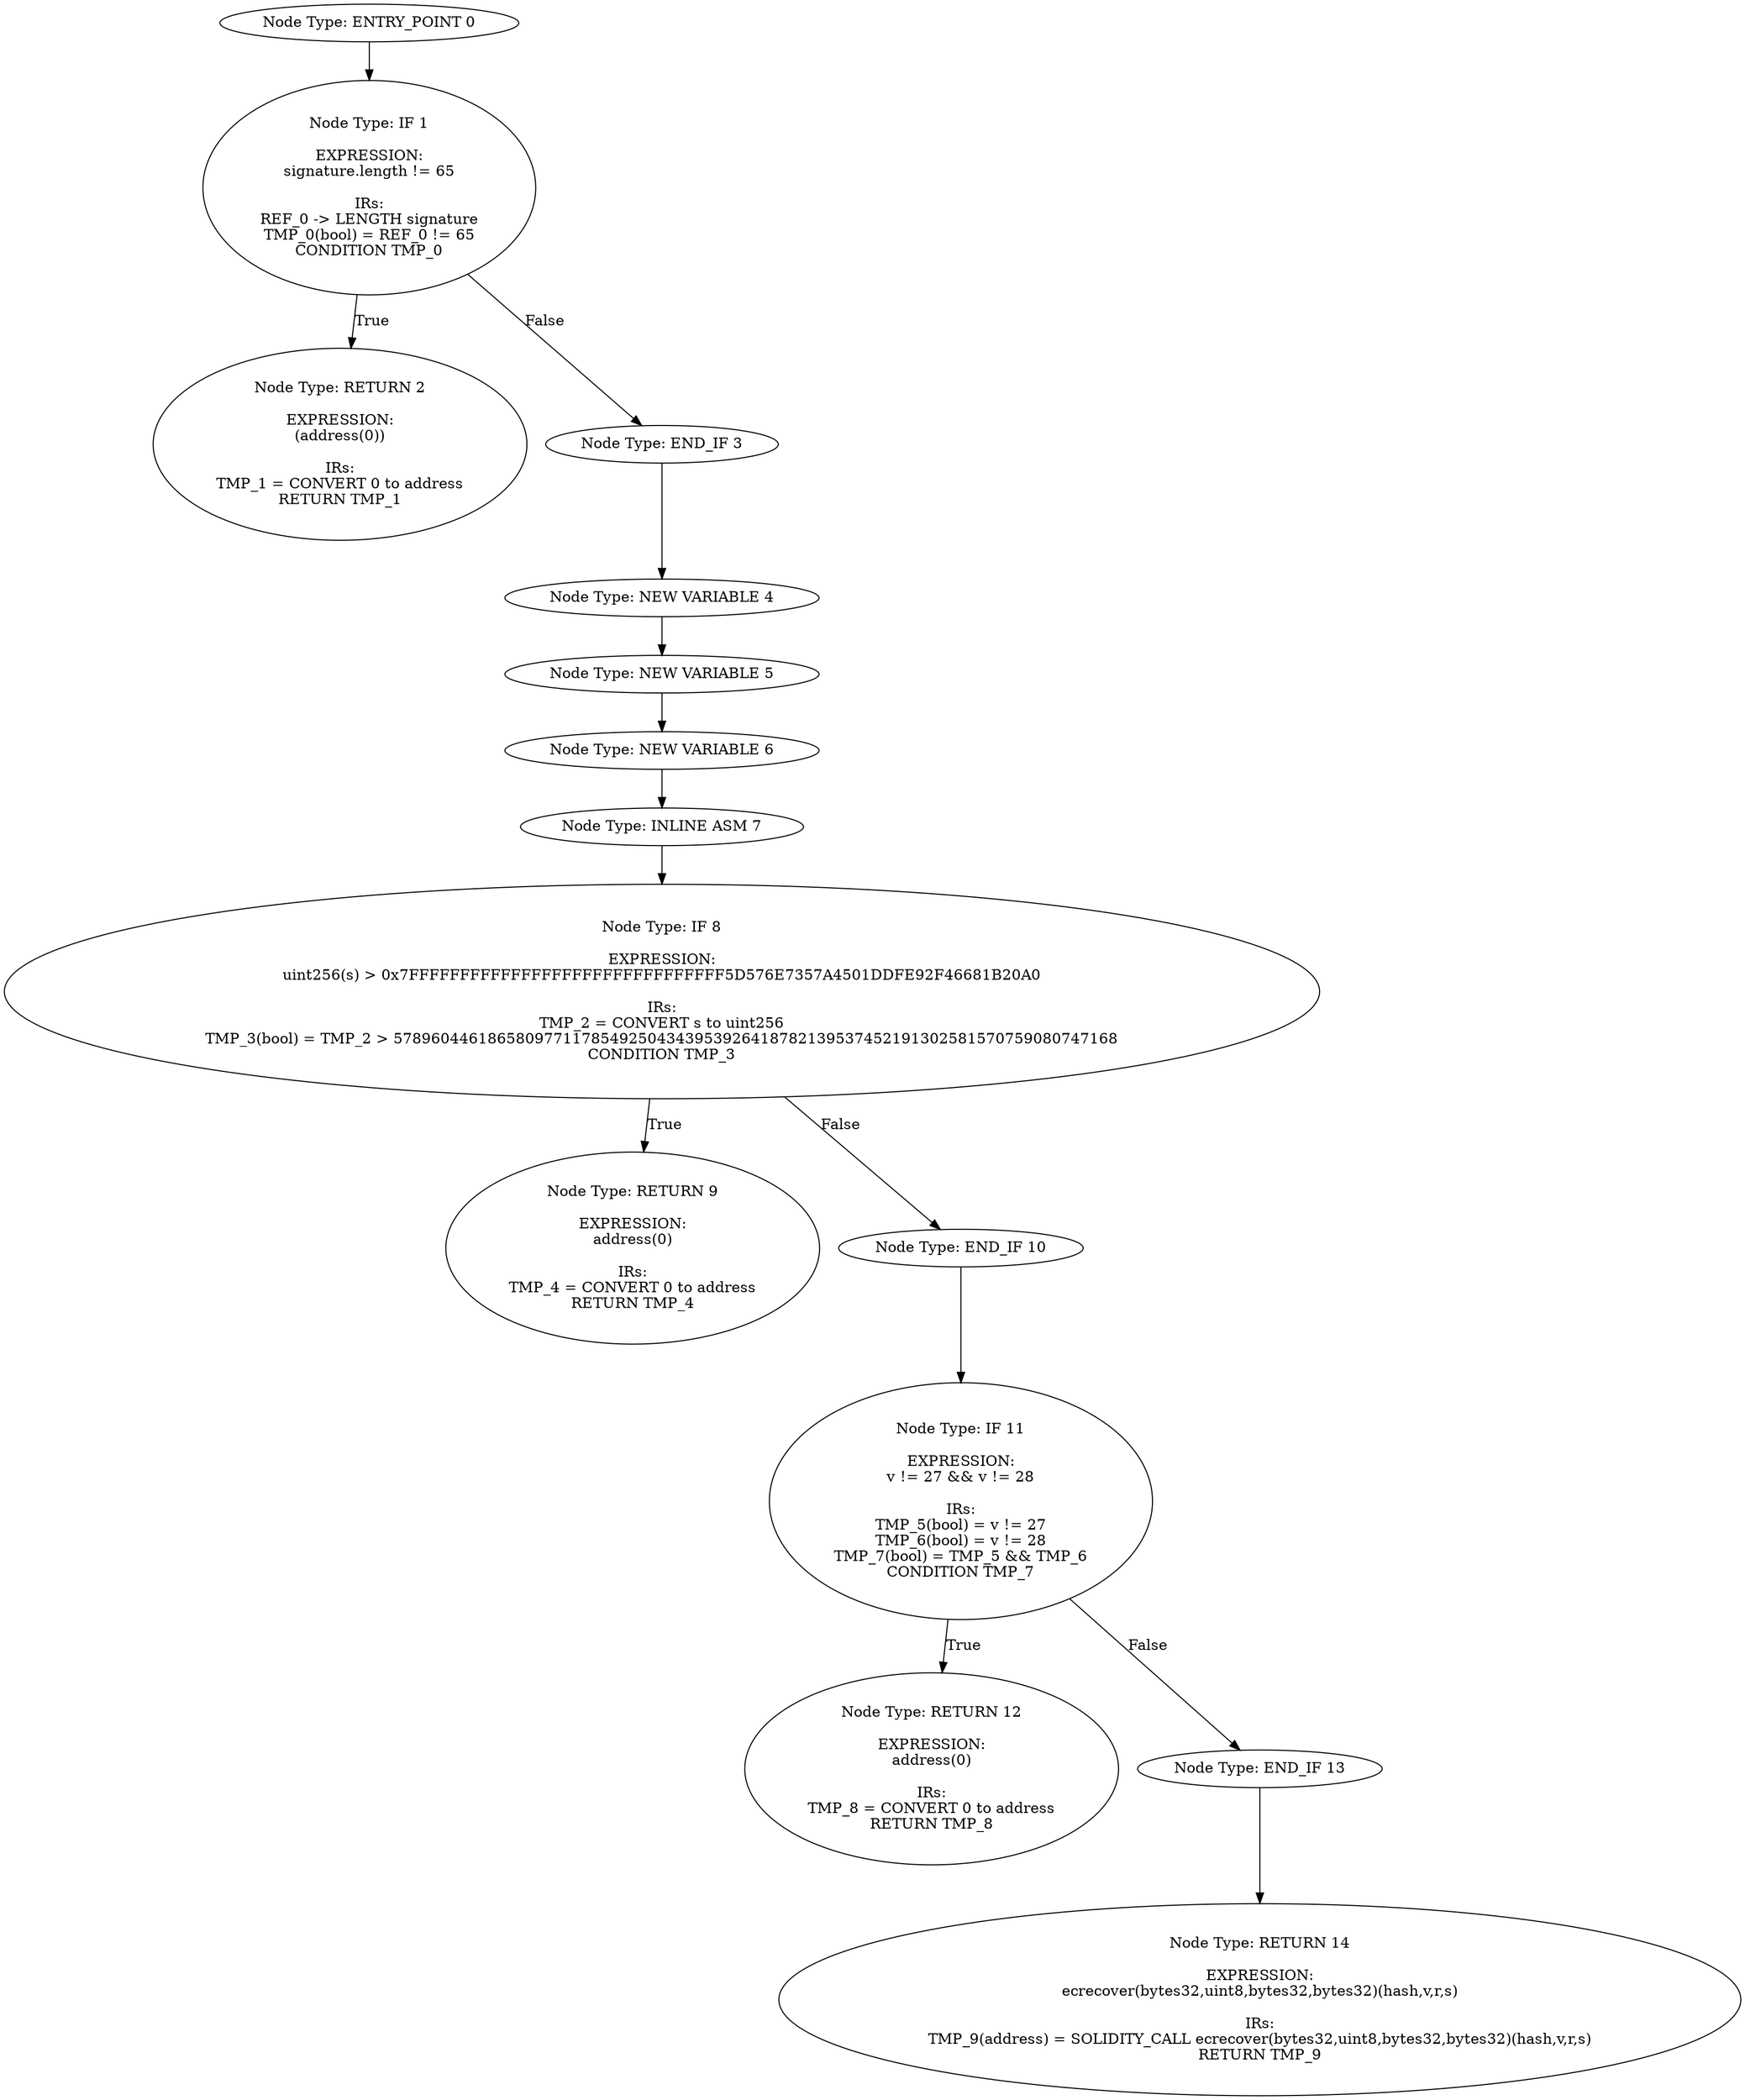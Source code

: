 digraph{
0[label="Node Type: ENTRY_POINT 0
"];
0->1;
1[label="Node Type: IF 1

EXPRESSION:
signature.length != 65

IRs:
REF_0 -> LENGTH signature
TMP_0(bool) = REF_0 != 65
CONDITION TMP_0"];
1->2[label="True"];
1->3[label="False"];
2[label="Node Type: RETURN 2

EXPRESSION:
(address(0))

IRs:
TMP_1 = CONVERT 0 to address
RETURN TMP_1"];
3[label="Node Type: END_IF 3
"];
3->4;
4[label="Node Type: NEW VARIABLE 4
"];
4->5;
5[label="Node Type: NEW VARIABLE 5
"];
5->6;
6[label="Node Type: NEW VARIABLE 6
"];
6->7;
7[label="Node Type: INLINE ASM 7
"];
7->8;
8[label="Node Type: IF 8

EXPRESSION:
uint256(s) > 0x7FFFFFFFFFFFFFFFFFFFFFFFFFFFFFFF5D576E7357A4501DDFE92F46681B20A0

IRs:
TMP_2 = CONVERT s to uint256
TMP_3(bool) = TMP_2 > 57896044618658097711785492504343953926418782139537452191302581570759080747168
CONDITION TMP_3"];
8->9[label="True"];
8->10[label="False"];
9[label="Node Type: RETURN 9

EXPRESSION:
address(0)

IRs:
TMP_4 = CONVERT 0 to address
RETURN TMP_4"];
10[label="Node Type: END_IF 10
"];
10->11;
11[label="Node Type: IF 11

EXPRESSION:
v != 27 && v != 28

IRs:
TMP_5(bool) = v != 27
TMP_6(bool) = v != 28
TMP_7(bool) = TMP_5 && TMP_6
CONDITION TMP_7"];
11->12[label="True"];
11->13[label="False"];
12[label="Node Type: RETURN 12

EXPRESSION:
address(0)

IRs:
TMP_8 = CONVERT 0 to address
RETURN TMP_8"];
13[label="Node Type: END_IF 13
"];
13->14;
14[label="Node Type: RETURN 14

EXPRESSION:
ecrecover(bytes32,uint8,bytes32,bytes32)(hash,v,r,s)

IRs:
TMP_9(address) = SOLIDITY_CALL ecrecover(bytes32,uint8,bytes32,bytes32)(hash,v,r,s)
RETURN TMP_9"];
}
